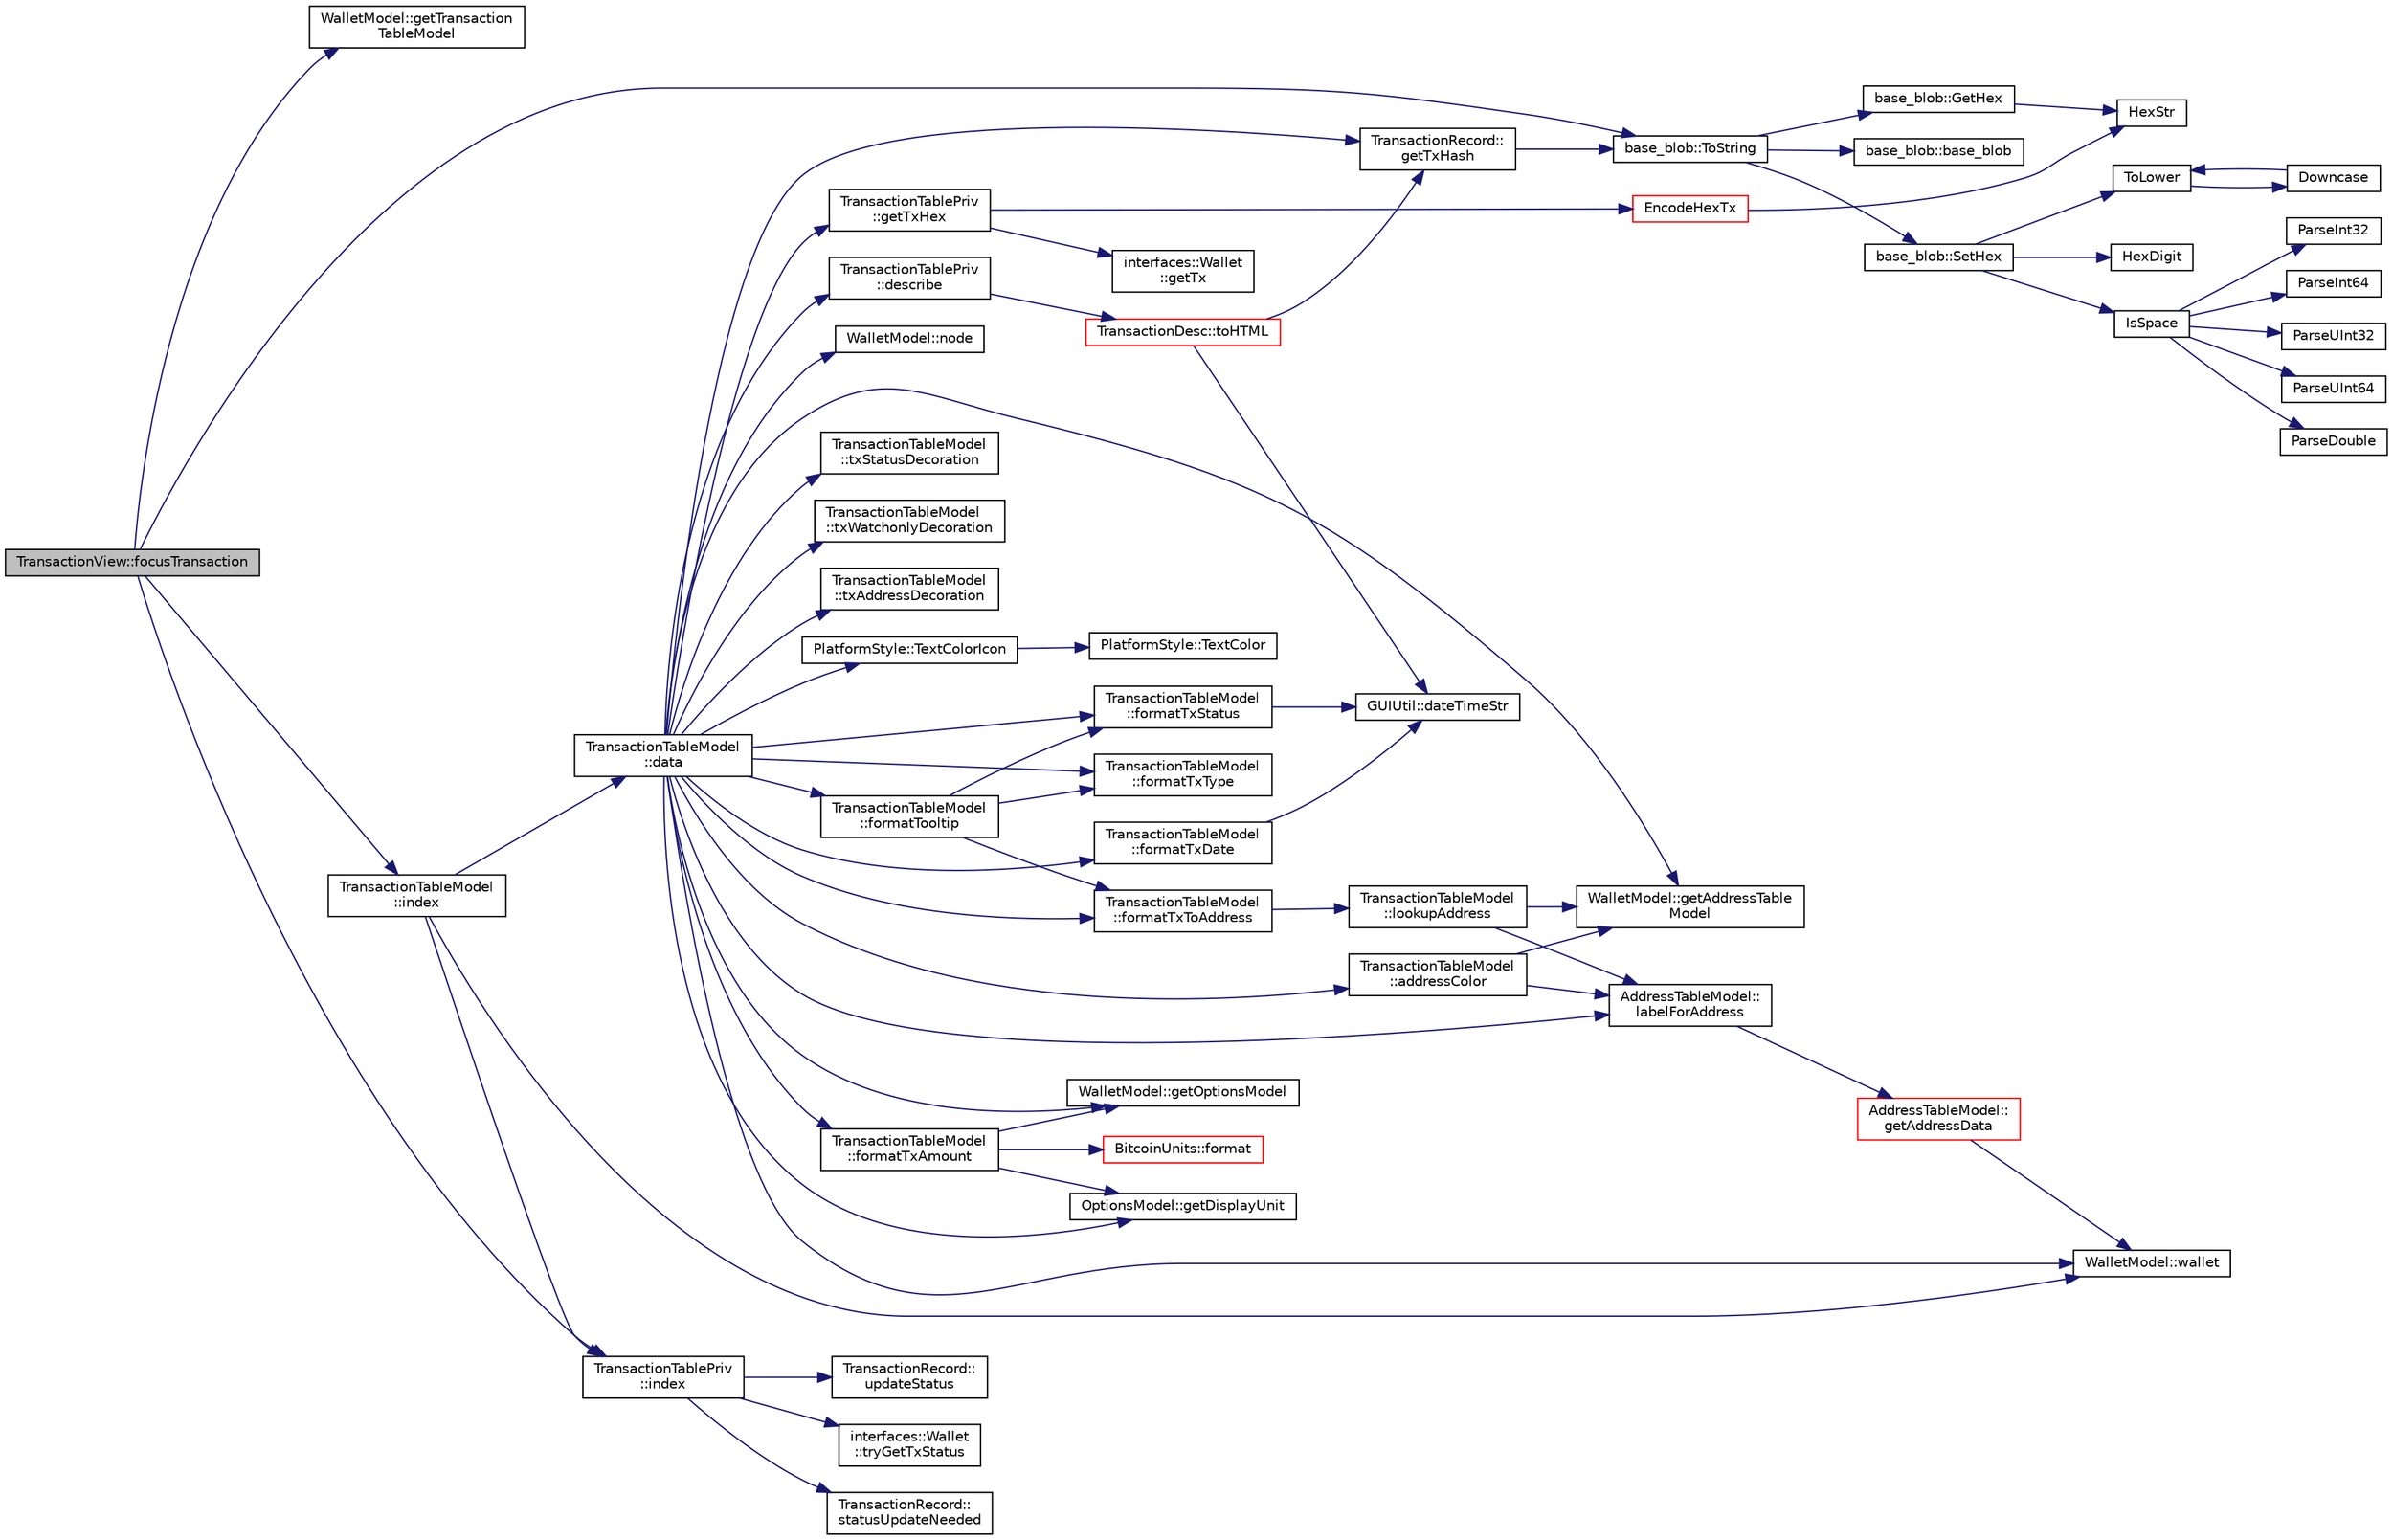 digraph "TransactionView::focusTransaction"
{
  edge [fontname="Helvetica",fontsize="10",labelfontname="Helvetica",labelfontsize="10"];
  node [fontname="Helvetica",fontsize="10",shape=record];
  rankdir="LR";
  Node1 [label="TransactionView::focusTransaction",height=0.2,width=0.4,color="black", fillcolor="grey75", style="filled", fontcolor="black"];
  Node1 -> Node2 [color="midnightblue",fontsize="10",style="solid",fontname="Helvetica"];
  Node2 [label="WalletModel::getTransaction\lTableModel",height=0.2,width=0.4,color="black", fillcolor="white", style="filled",URL="$class_wallet_model.html#afe9f7d149f1e8335033c69dab1dc277d"];
  Node1 -> Node3 [color="midnightblue",fontsize="10",style="solid",fontname="Helvetica"];
  Node3 [label="TransactionTableModel\l::index",height=0.2,width=0.4,color="black", fillcolor="white", style="filled",URL="$class_transaction_table_model.html#aaaf3cea9a5373fff771ce81d2f26de6e"];
  Node3 -> Node4 [color="midnightblue",fontsize="10",style="solid",fontname="Helvetica"];
  Node4 [label="TransactionTableModel\l::data",height=0.2,width=0.4,color="black", fillcolor="white", style="filled",URL="$class_transaction_table_model.html#a416d0751ab9a95ecd87d3f7bed4f0b06"];
  Node4 -> Node5 [color="midnightblue",fontsize="10",style="solid",fontname="Helvetica"];
  Node5 [label="TransactionTableModel\l::txStatusDecoration",height=0.2,width=0.4,color="black", fillcolor="white", style="filled",URL="$class_transaction_table_model.html#ae3e39030b7f4c7fca470d20d4c693307"];
  Node4 -> Node6 [color="midnightblue",fontsize="10",style="solid",fontname="Helvetica"];
  Node6 [label="TransactionTableModel\l::txWatchonlyDecoration",height=0.2,width=0.4,color="black", fillcolor="white", style="filled",URL="$class_transaction_table_model.html#af7265793d57a7201b1cf62927b1d7248"];
  Node4 -> Node7 [color="midnightblue",fontsize="10",style="solid",fontname="Helvetica"];
  Node7 [label="TransactionTableModel\l::txAddressDecoration",height=0.2,width=0.4,color="black", fillcolor="white", style="filled",URL="$class_transaction_table_model.html#a79540ec0dc8011a07c5d88f4c3fb35f4"];
  Node4 -> Node8 [color="midnightblue",fontsize="10",style="solid",fontname="Helvetica"];
  Node8 [label="PlatformStyle::TextColorIcon",height=0.2,width=0.4,color="black", fillcolor="white", style="filled",URL="$class_platform_style.html#a0ebaaa8192d569e7a987d634584a0cf6",tooltip="Colorize an icon (given filename) with the text color. "];
  Node8 -> Node9 [color="midnightblue",fontsize="10",style="solid",fontname="Helvetica"];
  Node9 [label="PlatformStyle::TextColor",height=0.2,width=0.4,color="black", fillcolor="white", style="filled",URL="$class_platform_style.html#a8020533776a7aae0e523a0e794afe45a"];
  Node4 -> Node10 [color="midnightblue",fontsize="10",style="solid",fontname="Helvetica"];
  Node10 [label="TransactionTableModel\l::formatTxDate",height=0.2,width=0.4,color="black", fillcolor="white", style="filled",URL="$class_transaction_table_model.html#a78dc7fc1522f909b8982cbc0db267a35"];
  Node10 -> Node11 [color="midnightblue",fontsize="10",style="solid",fontname="Helvetica"];
  Node11 [label="GUIUtil::dateTimeStr",height=0.2,width=0.4,color="black", fillcolor="white", style="filled",URL="$namespace_g_u_i_util.html#aae732a04fea25190081120bf0cc773e8"];
  Node4 -> Node12 [color="midnightblue",fontsize="10",style="solid",fontname="Helvetica"];
  Node12 [label="TransactionTableModel\l::formatTxType",height=0.2,width=0.4,color="black", fillcolor="white", style="filled",URL="$class_transaction_table_model.html#afe47024a8d364c854e07c7cef5908987"];
  Node4 -> Node13 [color="midnightblue",fontsize="10",style="solid",fontname="Helvetica"];
  Node13 [label="TransactionTableModel\l::formatTxToAddress",height=0.2,width=0.4,color="black", fillcolor="white", style="filled",URL="$class_transaction_table_model.html#aa48d6e350454723a32c801362e4647ef"];
  Node13 -> Node14 [color="midnightblue",fontsize="10",style="solid",fontname="Helvetica"];
  Node14 [label="TransactionTableModel\l::lookupAddress",height=0.2,width=0.4,color="black", fillcolor="white", style="filled",URL="$class_transaction_table_model.html#ae91197328e8309f252ba6d2924227c1c"];
  Node14 -> Node15 [color="midnightblue",fontsize="10",style="solid",fontname="Helvetica"];
  Node15 [label="WalletModel::getAddressTable\lModel",height=0.2,width=0.4,color="black", fillcolor="white", style="filled",URL="$class_wallet_model.html#a89ed202e2dbc04aaa70d72872b95b351"];
  Node14 -> Node16 [color="midnightblue",fontsize="10",style="solid",fontname="Helvetica"];
  Node16 [label="AddressTableModel::\llabelForAddress",height=0.2,width=0.4,color="black", fillcolor="white", style="filled",URL="$class_address_table_model.html#a1c39ce19eecfc9f3ace10435b162607f",tooltip="Look up label for address in address book, if not found return empty string. "];
  Node16 -> Node17 [color="midnightblue",fontsize="10",style="solid",fontname="Helvetica"];
  Node17 [label="AddressTableModel::\lgetAddressData",height=0.2,width=0.4,color="red", fillcolor="white", style="filled",URL="$class_address_table_model.html#a47866782e00fff909374aba9e8113361",tooltip="Look up address book data given an address string. "];
  Node17 -> Node18 [color="midnightblue",fontsize="10",style="solid",fontname="Helvetica"];
  Node18 [label="WalletModel::wallet",height=0.2,width=0.4,color="black", fillcolor="white", style="filled",URL="$class_wallet_model.html#a1c5870f02d5221d26a9a50f188c42d1f"];
  Node4 -> Node19 [color="midnightblue",fontsize="10",style="solid",fontname="Helvetica"];
  Node19 [label="TransactionTableModel\l::formatTxAmount",height=0.2,width=0.4,color="black", fillcolor="white", style="filled",URL="$class_transaction_table_model.html#a2ae4031ef424d0ce396db614d77db5df"];
  Node19 -> Node20 [color="midnightblue",fontsize="10",style="solid",fontname="Helvetica"];
  Node20 [label="BitcoinUnits::format",height=0.2,width=0.4,color="red", fillcolor="white", style="filled",URL="$class_bitcoin_units.html#ab07437e5a788c80a82d75e3714bd3925",tooltip="Format as string. "];
  Node19 -> Node21 [color="midnightblue",fontsize="10",style="solid",fontname="Helvetica"];
  Node21 [label="WalletModel::getOptionsModel",height=0.2,width=0.4,color="black", fillcolor="white", style="filled",URL="$class_wallet_model.html#a96d53e56b3f8f07537ea2523f7a7d300"];
  Node19 -> Node22 [color="midnightblue",fontsize="10",style="solid",fontname="Helvetica"];
  Node22 [label="OptionsModel::getDisplayUnit",height=0.2,width=0.4,color="black", fillcolor="white", style="filled",URL="$class_options_model.html#a3a78bccf5eeaa4fc27e408adbaf64087"];
  Node4 -> Node23 [color="midnightblue",fontsize="10",style="solid",fontname="Helvetica"];
  Node23 [label="TransactionTableModel\l::formatTooltip",height=0.2,width=0.4,color="black", fillcolor="white", style="filled",URL="$class_transaction_table_model.html#a55917dc63edf980cf6f81ed17fbb9bca"];
  Node23 -> Node24 [color="midnightblue",fontsize="10",style="solid",fontname="Helvetica"];
  Node24 [label="TransactionTableModel\l::formatTxStatus",height=0.2,width=0.4,color="black", fillcolor="white", style="filled",URL="$class_transaction_table_model.html#aac6d477a653da15d63cbdf5d6aaba463"];
  Node24 -> Node11 [color="midnightblue",fontsize="10",style="solid",fontname="Helvetica"];
  Node23 -> Node12 [color="midnightblue",fontsize="10",style="solid",fontname="Helvetica"];
  Node23 -> Node13 [color="midnightblue",fontsize="10",style="solid",fontname="Helvetica"];
  Node4 -> Node25 [color="midnightblue",fontsize="10",style="solid",fontname="Helvetica"];
  Node25 [label="TransactionTableModel\l::addressColor",height=0.2,width=0.4,color="black", fillcolor="white", style="filled",URL="$class_transaction_table_model.html#a335af23b7fc385cb9d91e944d7c94e6a"];
  Node25 -> Node15 [color="midnightblue",fontsize="10",style="solid",fontname="Helvetica"];
  Node25 -> Node16 [color="midnightblue",fontsize="10",style="solid",fontname="Helvetica"];
  Node4 -> Node26 [color="midnightblue",fontsize="10",style="solid",fontname="Helvetica"];
  Node26 [label="TransactionTablePriv\l::describe",height=0.2,width=0.4,color="black", fillcolor="white", style="filled",URL="$class_transaction_table_priv.html#a5abfd796c5a65c0a2be564465556b99f"];
  Node26 -> Node27 [color="midnightblue",fontsize="10",style="solid",fontname="Helvetica"];
  Node27 [label="TransactionDesc::toHTML",height=0.2,width=0.4,color="red", fillcolor="white", style="filled",URL="$class_transaction_desc.html#a6ae7f995de691f91a24e0b1bcf0a1a95"];
  Node27 -> Node11 [color="midnightblue",fontsize="10",style="solid",fontname="Helvetica"];
  Node27 -> Node28 [color="midnightblue",fontsize="10",style="solid",fontname="Helvetica"];
  Node28 [label="TransactionRecord::\lgetTxHash",height=0.2,width=0.4,color="black", fillcolor="white", style="filled",URL="$class_transaction_record.html#a23fbc686de9368b61f868c140e1c17dd",tooltip="Return the unique identifier for this transaction (part) "];
  Node28 -> Node29 [color="midnightblue",fontsize="10",style="solid",fontname="Helvetica"];
  Node29 [label="base_blob::ToString",height=0.2,width=0.4,color="black", fillcolor="white", style="filled",URL="$classbase__blob.html#a1a26b5da921f48b09b228d1bfda05088"];
  Node29 -> Node30 [color="midnightblue",fontsize="10",style="solid",fontname="Helvetica"];
  Node30 [label="base_blob::base_blob",height=0.2,width=0.4,color="black", fillcolor="white", style="filled",URL="$classbase__blob.html#ada7be83089951dc9438f384c0587cf29"];
  Node29 -> Node31 [color="midnightblue",fontsize="10",style="solid",fontname="Helvetica"];
  Node31 [label="base_blob::GetHex",height=0.2,width=0.4,color="black", fillcolor="white", style="filled",URL="$classbase__blob.html#a9541747b1f91f9469ac0aff90665bd32"];
  Node31 -> Node32 [color="midnightblue",fontsize="10",style="solid",fontname="Helvetica"];
  Node32 [label="HexStr",height=0.2,width=0.4,color="black", fillcolor="white", style="filled",URL="$strencodings_8h.html#af003e10d5d34c3271ca57ec79059a5ae"];
  Node29 -> Node33 [color="midnightblue",fontsize="10",style="solid",fontname="Helvetica"];
  Node33 [label="base_blob::SetHex",height=0.2,width=0.4,color="black", fillcolor="white", style="filled",URL="$classbase__blob.html#a5ec1f681a2830f4e180fe664c0eb4dd0"];
  Node33 -> Node34 [color="midnightblue",fontsize="10",style="solid",fontname="Helvetica"];
  Node34 [label="IsSpace",height=0.2,width=0.4,color="black", fillcolor="white", style="filled",URL="$strencodings_8h.html#aa30de1eac29287732050df7168cde03a",tooltip="Tests if the given character is a whitespace character. "];
  Node34 -> Node35 [color="midnightblue",fontsize="10",style="solid",fontname="Helvetica"];
  Node35 [label="ParseInt32",height=0.2,width=0.4,color="black", fillcolor="white", style="filled",URL="$strencodings_8h.html#a28581aab6ddb04da2c69bd0f0ffee6ae",tooltip="Convert string to signed 32-bit integer with strict parse error feedback. "];
  Node34 -> Node36 [color="midnightblue",fontsize="10",style="solid",fontname="Helvetica"];
  Node36 [label="ParseInt64",height=0.2,width=0.4,color="black", fillcolor="white", style="filled",URL="$strencodings_8h.html#a7598ac1ae52f69abe5f103fc6e4c9bd9",tooltip="Convert string to signed 64-bit integer with strict parse error feedback. "];
  Node34 -> Node37 [color="midnightblue",fontsize="10",style="solid",fontname="Helvetica"];
  Node37 [label="ParseUInt32",height=0.2,width=0.4,color="black", fillcolor="white", style="filled",URL="$strencodings_8h.html#ad4cd67d1bc9cc91801e9c22a0bd94ca7",tooltip="Convert decimal string to unsigned 32-bit integer with strict parse error feedback. "];
  Node34 -> Node38 [color="midnightblue",fontsize="10",style="solid",fontname="Helvetica"];
  Node38 [label="ParseUInt64",height=0.2,width=0.4,color="black", fillcolor="white", style="filled",URL="$strencodings_8h.html#ab721ae646504bb11a2ac467cc9013659",tooltip="Convert decimal string to unsigned 64-bit integer with strict parse error feedback. "];
  Node34 -> Node39 [color="midnightblue",fontsize="10",style="solid",fontname="Helvetica"];
  Node39 [label="ParseDouble",height=0.2,width=0.4,color="black", fillcolor="white", style="filled",URL="$strencodings_8h.html#ab126210409626dcb61aeb0e4300a8a46",tooltip="Convert string to double with strict parse error feedback. "];
  Node33 -> Node40 [color="midnightblue",fontsize="10",style="solid",fontname="Helvetica"];
  Node40 [label="ToLower",height=0.2,width=0.4,color="black", fillcolor="white", style="filled",URL="$strencodings_8h.html#a3556fcd948bc859caaa04f7355a71b16",tooltip="Converts the given character to its lowercase equivalent. "];
  Node40 -> Node41 [color="midnightblue",fontsize="10",style="solid",fontname="Helvetica"];
  Node41 [label="Downcase",height=0.2,width=0.4,color="black", fillcolor="white", style="filled",URL="$strencodings_8h.html#a0112c4a0e8c623b7fc4a52730c57e2d0",tooltip="Converts the given string to its lowercase equivalent. "];
  Node41 -> Node40 [color="midnightblue",fontsize="10",style="solid",fontname="Helvetica"];
  Node33 -> Node42 [color="midnightblue",fontsize="10",style="solid",fontname="Helvetica"];
  Node42 [label="HexDigit",height=0.2,width=0.4,color="black", fillcolor="white", style="filled",URL="$strencodings_8cpp.html#aa59e8a8c5a39cb5041f93bb95dd02119"];
  Node4 -> Node43 [color="midnightblue",fontsize="10",style="solid",fontname="Helvetica"];
  Node43 [label="WalletModel::node",height=0.2,width=0.4,color="black", fillcolor="white", style="filled",URL="$class_wallet_model.html#a53fe1139673e28546a8dca38ac0308e0"];
  Node4 -> Node18 [color="midnightblue",fontsize="10",style="solid",fontname="Helvetica"];
  Node4 -> Node21 [color="midnightblue",fontsize="10",style="solid",fontname="Helvetica"];
  Node4 -> Node22 [color="midnightblue",fontsize="10",style="solid",fontname="Helvetica"];
  Node4 -> Node15 [color="midnightblue",fontsize="10",style="solid",fontname="Helvetica"];
  Node4 -> Node16 [color="midnightblue",fontsize="10",style="solid",fontname="Helvetica"];
  Node4 -> Node28 [color="midnightblue",fontsize="10",style="solid",fontname="Helvetica"];
  Node4 -> Node44 [color="midnightblue",fontsize="10",style="solid",fontname="Helvetica"];
  Node44 [label="TransactionTablePriv\l::getTxHex",height=0.2,width=0.4,color="black", fillcolor="white", style="filled",URL="$class_transaction_table_priv.html#a068eeb2dc2742ef3a48e674d27674c3f"];
  Node44 -> Node45 [color="midnightblue",fontsize="10",style="solid",fontname="Helvetica"];
  Node45 [label="interfaces::Wallet\l::getTx",height=0.2,width=0.4,color="black", fillcolor="white", style="filled",URL="$classinterfaces_1_1_wallet.html#ab025559970a3e8cedee5cc53947d9de8",tooltip="Get a transaction. "];
  Node44 -> Node46 [color="midnightblue",fontsize="10",style="solid",fontname="Helvetica"];
  Node46 [label="EncodeHexTx",height=0.2,width=0.4,color="red", fillcolor="white", style="filled",URL="$core__io_8h.html#aadd59c0793b3ccee08ad1c3f4557c1c3"];
  Node46 -> Node32 [color="midnightblue",fontsize="10",style="solid",fontname="Helvetica"];
  Node4 -> Node24 [color="midnightblue",fontsize="10",style="solid",fontname="Helvetica"];
  Node3 -> Node47 [color="midnightblue",fontsize="10",style="solid",fontname="Helvetica"];
  Node47 [label="TransactionTablePriv\l::index",height=0.2,width=0.4,color="black", fillcolor="white", style="filled",URL="$class_transaction_table_priv.html#a59078cbe213cb4a6675cab6447be56bf"];
  Node47 -> Node48 [color="midnightblue",fontsize="10",style="solid",fontname="Helvetica"];
  Node48 [label="interfaces::Wallet\l::tryGetTxStatus",height=0.2,width=0.4,color="black", fillcolor="white", style="filled",URL="$classinterfaces_1_1_wallet.html#a1c6c35228dbef897c0ed84a9c62b8070",tooltip="Try to get updated status for a particular transaction, if possible without blocking. "];
  Node47 -> Node49 [color="midnightblue",fontsize="10",style="solid",fontname="Helvetica"];
  Node49 [label="TransactionRecord::\lstatusUpdateNeeded",height=0.2,width=0.4,color="black", fillcolor="white", style="filled",URL="$class_transaction_record.html#a923097232db8ddfcdcd2b5929249128f",tooltip="Return whether a status update is needed. "];
  Node47 -> Node50 [color="midnightblue",fontsize="10",style="solid",fontname="Helvetica"];
  Node50 [label="TransactionRecord::\lupdateStatus",height=0.2,width=0.4,color="black", fillcolor="white", style="filled",URL="$class_transaction_record.html#a14b819672042a3594cf6394dc43bf855",tooltip="Update status from core wallet tx. "];
  Node3 -> Node18 [color="midnightblue",fontsize="10",style="solid",fontname="Helvetica"];
  Node1 -> Node29 [color="midnightblue",fontsize="10",style="solid",fontname="Helvetica"];
  Node1 -> Node47 [color="midnightblue",fontsize="10",style="solid",fontname="Helvetica"];
}
